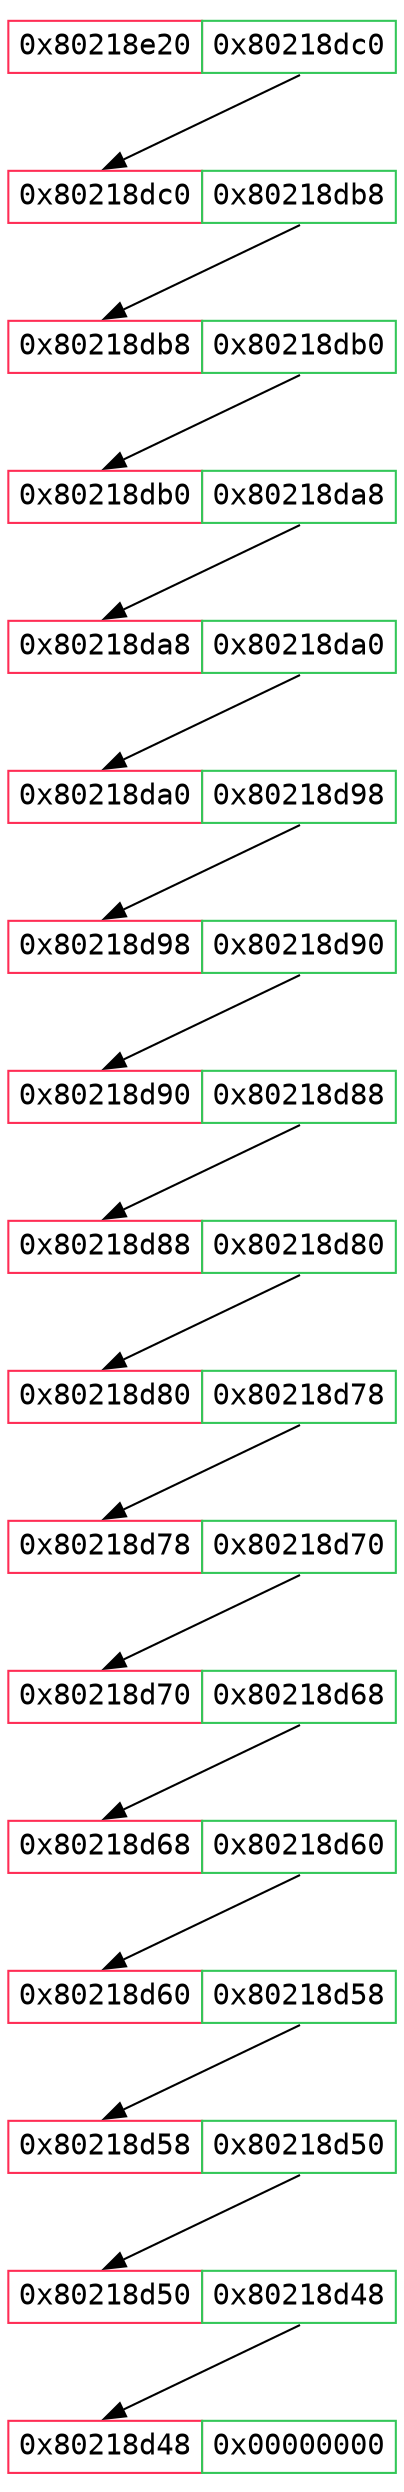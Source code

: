 digraph MemoryLayout {
    rankdir=TB;
    splines=polyline;
    node [shape=record, fontname="SF Mono,monospace"];
    edge [fontname="SF Mono,monospace"];

    node_head [shape=none, margin=0, label=<
<TABLE BORDER="0" CELLBORDER="0" CELLSPACING="0">
  <TR>
    <TD BORDER="1" COLOR="#FF2D55" PORT="addr" ALIGN="LEFT" CELLPADDING="4">0x80218e20</TD>
    <TD BORDER="1" COLOR="#34C759" PORT="next" ALIGN="LEFT" CELLPADDING="4">0x80218dc0</TD>
  </TR>
</TABLE>
>];
    node1 [shape=none, margin=0, label=<
<TABLE BORDER="0" CELLBORDER="0" CELLSPACING="0">
  <TR>
    <TD BORDER="1" COLOR="#FF2D55" PORT="addr" ALIGN="LEFT" CELLPADDING="4">0x80218dc0</TD>
    <TD BORDER="1" COLOR="#34C759" PORT="val" ALIGN="LEFT" CELLPADDING="4">0x80218db8</TD>
  </TR>
</TABLE>
>];
    node2 [shape=none, margin=0, label=<
<TABLE BORDER="0" CELLBORDER="0" CELLSPACING="0">
  <TR>
    <TD BORDER="1" COLOR="#FF2D55" PORT="addr" ALIGN="LEFT" CELLPADDING="4">0x80218db8</TD>
    <TD BORDER="1" COLOR="#34C759" PORT="val" ALIGN="LEFT" CELLPADDING="4">0x80218db0</TD>
  </TR>
</TABLE>
>];
    node3 [shape=none, margin=0, label=<
<TABLE BORDER="0" CELLBORDER="0" CELLSPACING="0">
  <TR>
    <TD BORDER="1" COLOR="#FF2D55" PORT="addr" ALIGN="LEFT" CELLPADDING="4">0x80218db0</TD>
    <TD BORDER="1" COLOR="#34C759" PORT="val" ALIGN="LEFT" CELLPADDING="4">0x80218da8</TD>
  </TR>
</TABLE>
>];
    node4 [shape=none, margin=0, label=<
<TABLE BORDER="0" CELLBORDER="0" CELLSPACING="0">
  <TR>
    <TD BORDER="1" COLOR="#FF2D55" PORT="addr" ALIGN="LEFT" CELLPADDING="4">0x80218da8</TD>
    <TD BORDER="1" COLOR="#34C759" PORT="val" ALIGN="LEFT" CELLPADDING="4">0x80218da0</TD>
  </TR>
</TABLE>
>];
    node5 [shape=none, margin=0, label=<
<TABLE BORDER="0" CELLBORDER="0" CELLSPACING="0">
  <TR>
    <TD BORDER="1" COLOR="#FF2D55" PORT="addr" ALIGN="LEFT" CELLPADDING="4">0x80218da0</TD>
    <TD BORDER="1" COLOR="#34C759" PORT="val" ALIGN="LEFT" CELLPADDING="4">0x80218d98</TD>
  </TR>
</TABLE>
>];
    node6 [shape=none, margin=0, label=<
<TABLE BORDER="0" CELLBORDER="0" CELLSPACING="0">
  <TR>
    <TD BORDER="1" COLOR="#FF2D55" PORT="addr" ALIGN="LEFT" CELLPADDING="4">0x80218d98</TD>
    <TD BORDER="1" COLOR="#34C759" PORT="val" ALIGN="LEFT" CELLPADDING="4">0x80218d90</TD>
  </TR>
</TABLE>
>];
    node7 [shape=none, margin=0, label=<
<TABLE BORDER="0" CELLBORDER="0" CELLSPACING="0">
  <TR>
    <TD BORDER="1" COLOR="#FF2D55" PORT="addr" ALIGN="LEFT" CELLPADDING="4">0x80218d90</TD>
    <TD BORDER="1" COLOR="#34C759" PORT="val" ALIGN="LEFT" CELLPADDING="4">0x80218d88</TD>
  </TR>
</TABLE>
>];
    node8 [shape=none, margin=0, label=<
<TABLE BORDER="0" CELLBORDER="0" CELLSPACING="0">
  <TR>
    <TD BORDER="1" COLOR="#FF2D55" PORT="addr" ALIGN="LEFT" CELLPADDING="4">0x80218d88</TD>
    <TD BORDER="1" COLOR="#34C759" PORT="val" ALIGN="LEFT" CELLPADDING="4">0x80218d80</TD>
  </TR>
</TABLE>
>];
    node9 [shape=none, margin=0, label=<
<TABLE BORDER="0" CELLBORDER="0" CELLSPACING="0">
  <TR>
    <TD BORDER="1" COLOR="#FF2D55" PORT="addr" ALIGN="LEFT" CELLPADDING="4">0x80218d80</TD>
    <TD BORDER="1" COLOR="#34C759" PORT="val" ALIGN="LEFT" CELLPADDING="4">0x80218d78</TD>
  </TR>
</TABLE>
>];
    node10 [shape=none, margin=0, label=<
<TABLE BORDER="0" CELLBORDER="0" CELLSPACING="0">
  <TR>
    <TD BORDER="1" COLOR="#FF2D55" PORT="addr" ALIGN="LEFT" CELLPADDING="4">0x80218d78</TD>
    <TD BORDER="1" COLOR="#34C759" PORT="val" ALIGN="LEFT" CELLPADDING="4">0x80218d70</TD>
  </TR>
</TABLE>
>];
    node11 [shape=none, margin=0, label=<
<TABLE BORDER="0" CELLBORDER="0" CELLSPACING="0">
  <TR>
    <TD BORDER="1" COLOR="#FF2D55" PORT="addr" ALIGN="LEFT" CELLPADDING="4">0x80218d70</TD>
    <TD BORDER="1" COLOR="#34C759" PORT="val" ALIGN="LEFT" CELLPADDING="4">0x80218d68</TD>
  </TR>
</TABLE>
>];
    node12 [shape=none, margin=0, label=<
<TABLE BORDER="0" CELLBORDER="0" CELLSPACING="0">
  <TR>
    <TD BORDER="1" COLOR="#FF2D55" PORT="addr" ALIGN="LEFT" CELLPADDING="4">0x80218d68</TD>
    <TD BORDER="1" COLOR="#34C759" PORT="val" ALIGN="LEFT" CELLPADDING="4">0x80218d60</TD>
  </TR>
</TABLE>
>];
    node13 [shape=none, margin=0, label=<
<TABLE BORDER="0" CELLBORDER="0" CELLSPACING="0">
  <TR>
    <TD BORDER="1" COLOR="#FF2D55" PORT="addr" ALIGN="LEFT" CELLPADDING="4">0x80218d60</TD>
    <TD BORDER="1" COLOR="#34C759" PORT="val" ALIGN="LEFT" CELLPADDING="4">0x80218d58</TD>
  </TR>
</TABLE>
>];
    node14 [shape=none, margin=0, label=<
<TABLE BORDER="0" CELLBORDER="0" CELLSPACING="0">
  <TR>
    <TD BORDER="1" COLOR="#FF2D55" PORT="addr" ALIGN="LEFT" CELLPADDING="4">0x80218d58</TD>
    <TD BORDER="1" COLOR="#34C759" PORT="val" ALIGN="LEFT" CELLPADDING="4">0x80218d50</TD>
  </TR>
</TABLE>
>];
    node15 [shape=none, margin=0, label=<
<TABLE BORDER="0" CELLBORDER="0" CELLSPACING="0">
  <TR>
    <TD BORDER="1" COLOR="#FF2D55" PORT="addr" ALIGN="LEFT" CELLPADDING="4">0x80218d50</TD>
    <TD BORDER="1" COLOR="#34C759" PORT="val" ALIGN="LEFT" CELLPADDING="4">0x80218d48</TD>
  </TR>
</TABLE>
>];
    node16 [shape=none, margin=0, label=<
<TABLE BORDER="0" CELLBORDER="0" CELLSPACING="0">
  <TR>
    <TD BORDER="1" COLOR="#FF2D55" PORT="addr" ALIGN="LEFT" CELLPADDING="4">0x80218d48</TD>
    <TD BORDER="1" COLOR="#34C759" PORT="val" ALIGN="LEFT" CELLPADDING="4">0x00000000</TD>
  </TR>
</TABLE>
>];

    node_head -> node1 [style=invis, weight=10];
    node1 -> node2 [style=invis, weight=10];
    node2 -> node3 [style=invis, weight=10];
    node3 -> node4 [style=invis, weight=10];
    node4 -> node5 [style=invis, weight=10];
    node5 -> node6 [style=invis, weight=10];
    node6 -> node7 [style=invis, weight=10];
    node7 -> node8 [style=invis, weight=10];
    node8 -> node9 [style=invis, weight=10];
    node9 -> node10 [style=invis, weight=10];
    node10 -> node11 [style=invis, weight=10];
    node11 -> node12 [style=invis, weight=10];
    node12 -> node13 [style=invis, weight=10];
    node13 -> node14 [style=invis, weight=10];
    node14 -> node15 [style=invis, weight=10];
    node15 -> node16 [style=invis, weight=10];

    node_head:next -> node1:addr;
    node1:val -> node2:addr;
    node2:val -> node3:addr;
    node3:val -> node4:addr;
    node4:val -> node5:addr;
    node5:val -> node6:addr;
    node6:val -> node7:addr;
    node7:val -> node8:addr;
    node8:val -> node9:addr;
    node9:val -> node10:addr;
    node10:val -> node11:addr;
    node11:val -> node12:addr;
    node12:val -> node13:addr;
    node13:val -> node14:addr;
    node14:val -> node15:addr;
    node15:val -> node16:addr;
}
